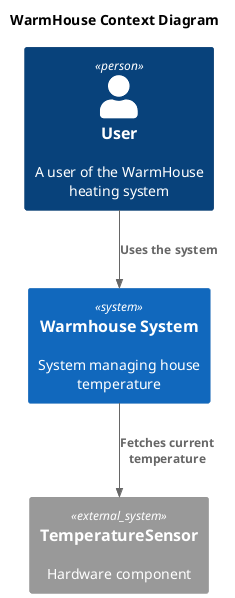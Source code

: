 @startuml
title WarmHouse Context Diagram

top to bottom direction

!include <C4/C4_Container>

Person(user, "User", "A user of the WarmHouse heating system")
System(WarmhouseSystem, "Warmhouse System", "System managing house temperature")

System_Ext(TemperatureSensor, "TemperatureSensor", "Hardware component")

Rel(user, WarmhouseSystem, "Uses the system")
Rel(WarmhouseSystem,TemperatureSensor,"Fetches current temperature")
@enduml
